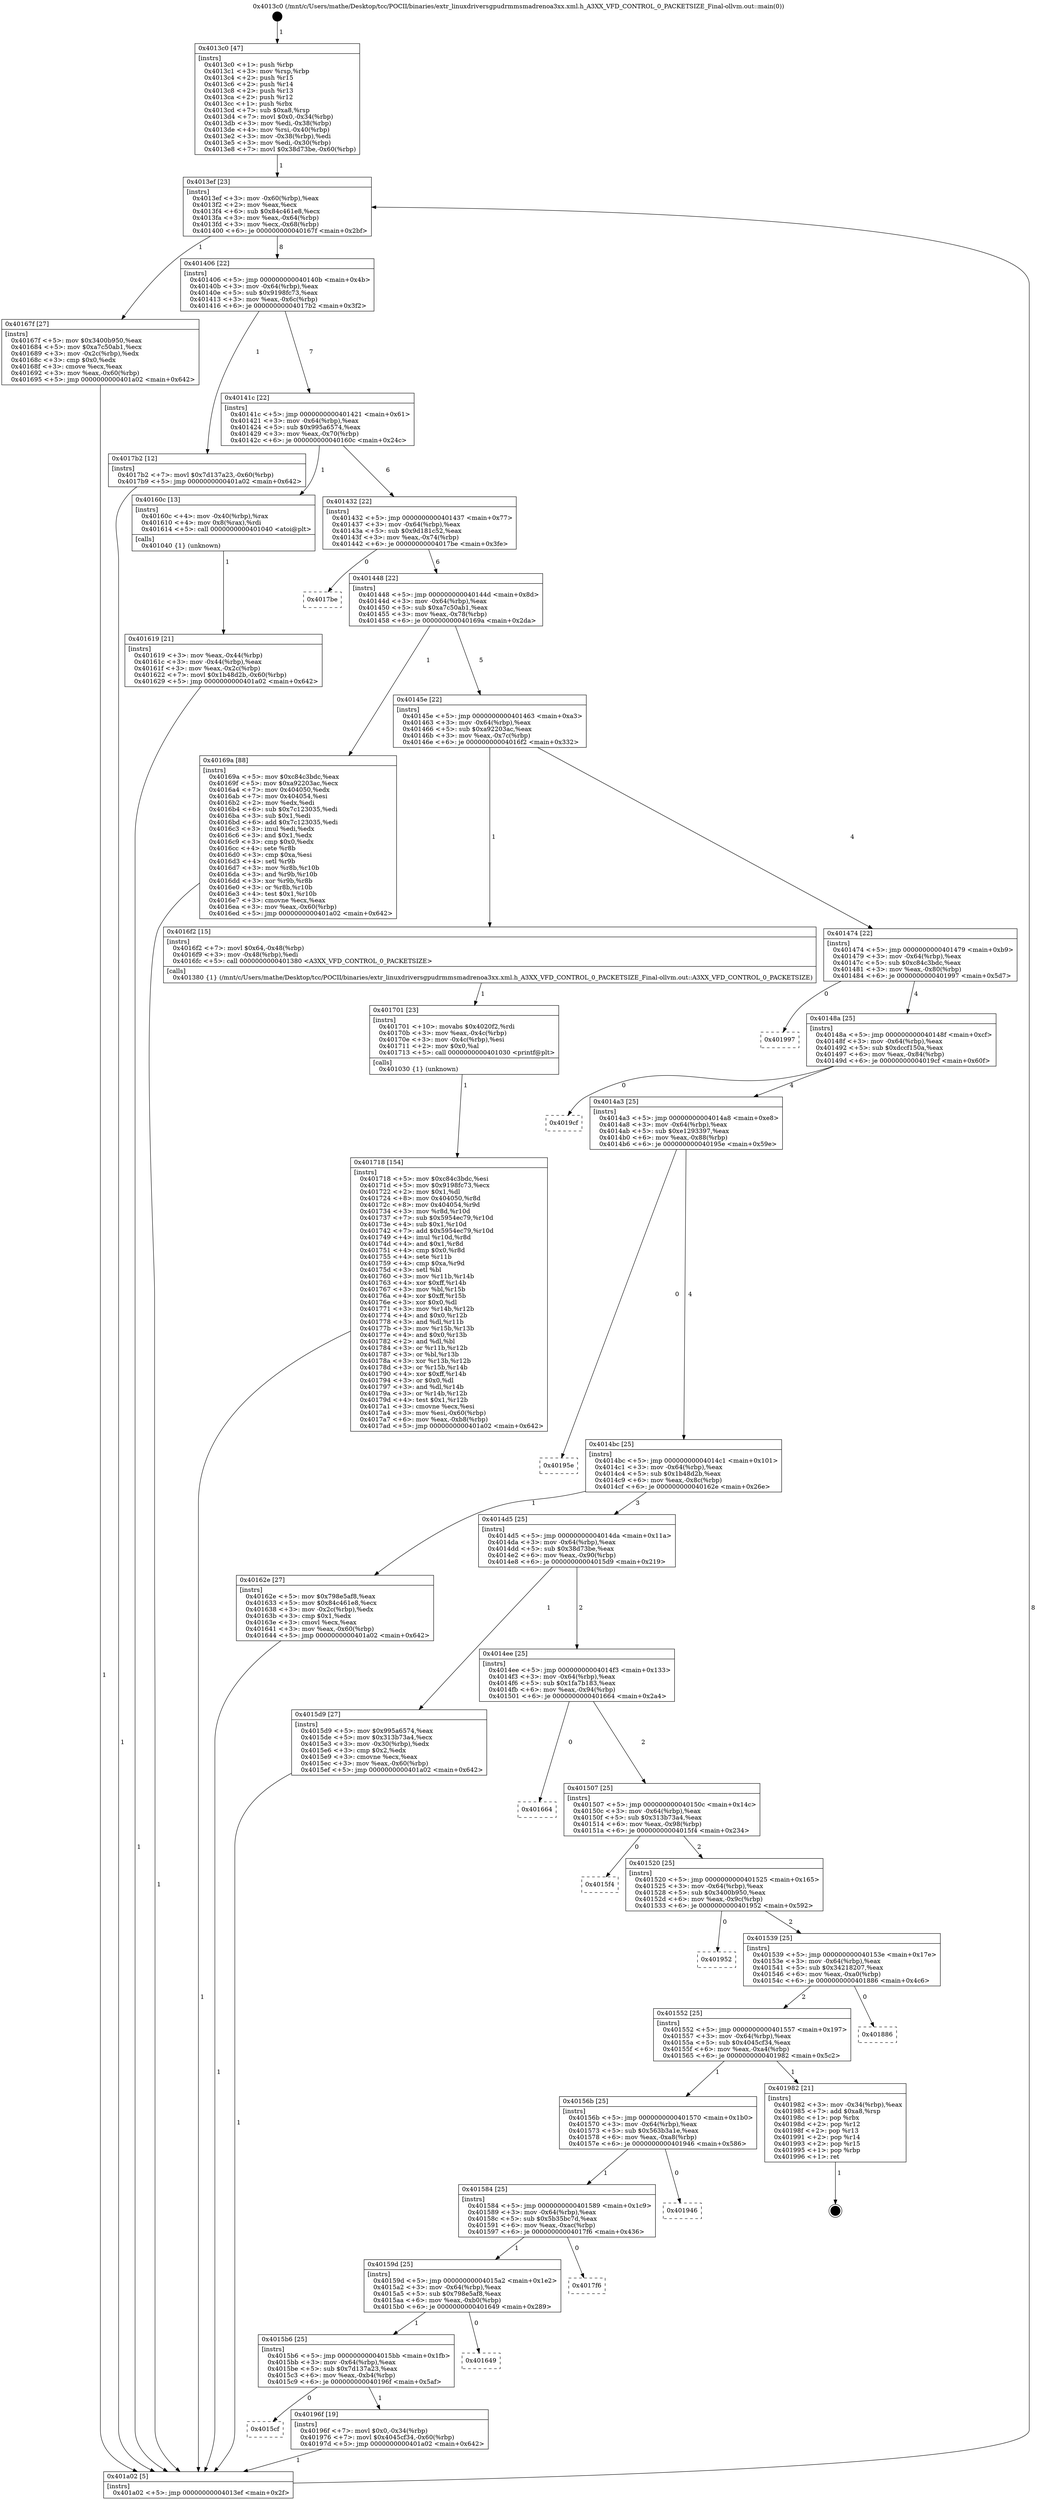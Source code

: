 digraph "0x4013c0" {
  label = "0x4013c0 (/mnt/c/Users/mathe/Desktop/tcc/POCII/binaries/extr_linuxdriversgpudrmmsmadrenoa3xx.xml.h_A3XX_VFD_CONTROL_0_PACKETSIZE_Final-ollvm.out::main(0))"
  labelloc = "t"
  node[shape=record]

  Entry [label="",width=0.3,height=0.3,shape=circle,fillcolor=black,style=filled]
  "0x4013ef" [label="{
     0x4013ef [23]\l
     | [instrs]\l
     &nbsp;&nbsp;0x4013ef \<+3\>: mov -0x60(%rbp),%eax\l
     &nbsp;&nbsp;0x4013f2 \<+2\>: mov %eax,%ecx\l
     &nbsp;&nbsp;0x4013f4 \<+6\>: sub $0x84c461e8,%ecx\l
     &nbsp;&nbsp;0x4013fa \<+3\>: mov %eax,-0x64(%rbp)\l
     &nbsp;&nbsp;0x4013fd \<+3\>: mov %ecx,-0x68(%rbp)\l
     &nbsp;&nbsp;0x401400 \<+6\>: je 000000000040167f \<main+0x2bf\>\l
  }"]
  "0x40167f" [label="{
     0x40167f [27]\l
     | [instrs]\l
     &nbsp;&nbsp;0x40167f \<+5\>: mov $0x3400b950,%eax\l
     &nbsp;&nbsp;0x401684 \<+5\>: mov $0xa7c50ab1,%ecx\l
     &nbsp;&nbsp;0x401689 \<+3\>: mov -0x2c(%rbp),%edx\l
     &nbsp;&nbsp;0x40168c \<+3\>: cmp $0x0,%edx\l
     &nbsp;&nbsp;0x40168f \<+3\>: cmove %ecx,%eax\l
     &nbsp;&nbsp;0x401692 \<+3\>: mov %eax,-0x60(%rbp)\l
     &nbsp;&nbsp;0x401695 \<+5\>: jmp 0000000000401a02 \<main+0x642\>\l
  }"]
  "0x401406" [label="{
     0x401406 [22]\l
     | [instrs]\l
     &nbsp;&nbsp;0x401406 \<+5\>: jmp 000000000040140b \<main+0x4b\>\l
     &nbsp;&nbsp;0x40140b \<+3\>: mov -0x64(%rbp),%eax\l
     &nbsp;&nbsp;0x40140e \<+5\>: sub $0x9198fc73,%eax\l
     &nbsp;&nbsp;0x401413 \<+3\>: mov %eax,-0x6c(%rbp)\l
     &nbsp;&nbsp;0x401416 \<+6\>: je 00000000004017b2 \<main+0x3f2\>\l
  }"]
  Exit [label="",width=0.3,height=0.3,shape=circle,fillcolor=black,style=filled,peripheries=2]
  "0x4017b2" [label="{
     0x4017b2 [12]\l
     | [instrs]\l
     &nbsp;&nbsp;0x4017b2 \<+7\>: movl $0x7d137a23,-0x60(%rbp)\l
     &nbsp;&nbsp;0x4017b9 \<+5\>: jmp 0000000000401a02 \<main+0x642\>\l
  }"]
  "0x40141c" [label="{
     0x40141c [22]\l
     | [instrs]\l
     &nbsp;&nbsp;0x40141c \<+5\>: jmp 0000000000401421 \<main+0x61\>\l
     &nbsp;&nbsp;0x401421 \<+3\>: mov -0x64(%rbp),%eax\l
     &nbsp;&nbsp;0x401424 \<+5\>: sub $0x995a6574,%eax\l
     &nbsp;&nbsp;0x401429 \<+3\>: mov %eax,-0x70(%rbp)\l
     &nbsp;&nbsp;0x40142c \<+6\>: je 000000000040160c \<main+0x24c\>\l
  }"]
  "0x4015cf" [label="{
     0x4015cf\l
  }", style=dashed]
  "0x40160c" [label="{
     0x40160c [13]\l
     | [instrs]\l
     &nbsp;&nbsp;0x40160c \<+4\>: mov -0x40(%rbp),%rax\l
     &nbsp;&nbsp;0x401610 \<+4\>: mov 0x8(%rax),%rdi\l
     &nbsp;&nbsp;0x401614 \<+5\>: call 0000000000401040 \<atoi@plt\>\l
     | [calls]\l
     &nbsp;&nbsp;0x401040 \{1\} (unknown)\l
  }"]
  "0x401432" [label="{
     0x401432 [22]\l
     | [instrs]\l
     &nbsp;&nbsp;0x401432 \<+5\>: jmp 0000000000401437 \<main+0x77\>\l
     &nbsp;&nbsp;0x401437 \<+3\>: mov -0x64(%rbp),%eax\l
     &nbsp;&nbsp;0x40143a \<+5\>: sub $0x9d181c52,%eax\l
     &nbsp;&nbsp;0x40143f \<+3\>: mov %eax,-0x74(%rbp)\l
     &nbsp;&nbsp;0x401442 \<+6\>: je 00000000004017be \<main+0x3fe\>\l
  }"]
  "0x40196f" [label="{
     0x40196f [19]\l
     | [instrs]\l
     &nbsp;&nbsp;0x40196f \<+7\>: movl $0x0,-0x34(%rbp)\l
     &nbsp;&nbsp;0x401976 \<+7\>: movl $0x4045cf34,-0x60(%rbp)\l
     &nbsp;&nbsp;0x40197d \<+5\>: jmp 0000000000401a02 \<main+0x642\>\l
  }"]
  "0x4017be" [label="{
     0x4017be\l
  }", style=dashed]
  "0x401448" [label="{
     0x401448 [22]\l
     | [instrs]\l
     &nbsp;&nbsp;0x401448 \<+5\>: jmp 000000000040144d \<main+0x8d\>\l
     &nbsp;&nbsp;0x40144d \<+3\>: mov -0x64(%rbp),%eax\l
     &nbsp;&nbsp;0x401450 \<+5\>: sub $0xa7c50ab1,%eax\l
     &nbsp;&nbsp;0x401455 \<+3\>: mov %eax,-0x78(%rbp)\l
     &nbsp;&nbsp;0x401458 \<+6\>: je 000000000040169a \<main+0x2da\>\l
  }"]
  "0x4015b6" [label="{
     0x4015b6 [25]\l
     | [instrs]\l
     &nbsp;&nbsp;0x4015b6 \<+5\>: jmp 00000000004015bb \<main+0x1fb\>\l
     &nbsp;&nbsp;0x4015bb \<+3\>: mov -0x64(%rbp),%eax\l
     &nbsp;&nbsp;0x4015be \<+5\>: sub $0x7d137a23,%eax\l
     &nbsp;&nbsp;0x4015c3 \<+6\>: mov %eax,-0xb4(%rbp)\l
     &nbsp;&nbsp;0x4015c9 \<+6\>: je 000000000040196f \<main+0x5af\>\l
  }"]
  "0x40169a" [label="{
     0x40169a [88]\l
     | [instrs]\l
     &nbsp;&nbsp;0x40169a \<+5\>: mov $0xc84c3bdc,%eax\l
     &nbsp;&nbsp;0x40169f \<+5\>: mov $0xa92203ac,%ecx\l
     &nbsp;&nbsp;0x4016a4 \<+7\>: mov 0x404050,%edx\l
     &nbsp;&nbsp;0x4016ab \<+7\>: mov 0x404054,%esi\l
     &nbsp;&nbsp;0x4016b2 \<+2\>: mov %edx,%edi\l
     &nbsp;&nbsp;0x4016b4 \<+6\>: sub $0x7c123035,%edi\l
     &nbsp;&nbsp;0x4016ba \<+3\>: sub $0x1,%edi\l
     &nbsp;&nbsp;0x4016bd \<+6\>: add $0x7c123035,%edi\l
     &nbsp;&nbsp;0x4016c3 \<+3\>: imul %edi,%edx\l
     &nbsp;&nbsp;0x4016c6 \<+3\>: and $0x1,%edx\l
     &nbsp;&nbsp;0x4016c9 \<+3\>: cmp $0x0,%edx\l
     &nbsp;&nbsp;0x4016cc \<+4\>: sete %r8b\l
     &nbsp;&nbsp;0x4016d0 \<+3\>: cmp $0xa,%esi\l
     &nbsp;&nbsp;0x4016d3 \<+4\>: setl %r9b\l
     &nbsp;&nbsp;0x4016d7 \<+3\>: mov %r8b,%r10b\l
     &nbsp;&nbsp;0x4016da \<+3\>: and %r9b,%r10b\l
     &nbsp;&nbsp;0x4016dd \<+3\>: xor %r9b,%r8b\l
     &nbsp;&nbsp;0x4016e0 \<+3\>: or %r8b,%r10b\l
     &nbsp;&nbsp;0x4016e3 \<+4\>: test $0x1,%r10b\l
     &nbsp;&nbsp;0x4016e7 \<+3\>: cmovne %ecx,%eax\l
     &nbsp;&nbsp;0x4016ea \<+3\>: mov %eax,-0x60(%rbp)\l
     &nbsp;&nbsp;0x4016ed \<+5\>: jmp 0000000000401a02 \<main+0x642\>\l
  }"]
  "0x40145e" [label="{
     0x40145e [22]\l
     | [instrs]\l
     &nbsp;&nbsp;0x40145e \<+5\>: jmp 0000000000401463 \<main+0xa3\>\l
     &nbsp;&nbsp;0x401463 \<+3\>: mov -0x64(%rbp),%eax\l
     &nbsp;&nbsp;0x401466 \<+5\>: sub $0xa92203ac,%eax\l
     &nbsp;&nbsp;0x40146b \<+3\>: mov %eax,-0x7c(%rbp)\l
     &nbsp;&nbsp;0x40146e \<+6\>: je 00000000004016f2 \<main+0x332\>\l
  }"]
  "0x401649" [label="{
     0x401649\l
  }", style=dashed]
  "0x4016f2" [label="{
     0x4016f2 [15]\l
     | [instrs]\l
     &nbsp;&nbsp;0x4016f2 \<+7\>: movl $0x64,-0x48(%rbp)\l
     &nbsp;&nbsp;0x4016f9 \<+3\>: mov -0x48(%rbp),%edi\l
     &nbsp;&nbsp;0x4016fc \<+5\>: call 0000000000401380 \<A3XX_VFD_CONTROL_0_PACKETSIZE\>\l
     | [calls]\l
     &nbsp;&nbsp;0x401380 \{1\} (/mnt/c/Users/mathe/Desktop/tcc/POCII/binaries/extr_linuxdriversgpudrmmsmadrenoa3xx.xml.h_A3XX_VFD_CONTROL_0_PACKETSIZE_Final-ollvm.out::A3XX_VFD_CONTROL_0_PACKETSIZE)\l
  }"]
  "0x401474" [label="{
     0x401474 [22]\l
     | [instrs]\l
     &nbsp;&nbsp;0x401474 \<+5\>: jmp 0000000000401479 \<main+0xb9\>\l
     &nbsp;&nbsp;0x401479 \<+3\>: mov -0x64(%rbp),%eax\l
     &nbsp;&nbsp;0x40147c \<+5\>: sub $0xc84c3bdc,%eax\l
     &nbsp;&nbsp;0x401481 \<+3\>: mov %eax,-0x80(%rbp)\l
     &nbsp;&nbsp;0x401484 \<+6\>: je 0000000000401997 \<main+0x5d7\>\l
  }"]
  "0x40159d" [label="{
     0x40159d [25]\l
     | [instrs]\l
     &nbsp;&nbsp;0x40159d \<+5\>: jmp 00000000004015a2 \<main+0x1e2\>\l
     &nbsp;&nbsp;0x4015a2 \<+3\>: mov -0x64(%rbp),%eax\l
     &nbsp;&nbsp;0x4015a5 \<+5\>: sub $0x798e5af8,%eax\l
     &nbsp;&nbsp;0x4015aa \<+6\>: mov %eax,-0xb0(%rbp)\l
     &nbsp;&nbsp;0x4015b0 \<+6\>: je 0000000000401649 \<main+0x289\>\l
  }"]
  "0x401997" [label="{
     0x401997\l
  }", style=dashed]
  "0x40148a" [label="{
     0x40148a [25]\l
     | [instrs]\l
     &nbsp;&nbsp;0x40148a \<+5\>: jmp 000000000040148f \<main+0xcf\>\l
     &nbsp;&nbsp;0x40148f \<+3\>: mov -0x64(%rbp),%eax\l
     &nbsp;&nbsp;0x401492 \<+5\>: sub $0xdccf150a,%eax\l
     &nbsp;&nbsp;0x401497 \<+6\>: mov %eax,-0x84(%rbp)\l
     &nbsp;&nbsp;0x40149d \<+6\>: je 00000000004019cf \<main+0x60f\>\l
  }"]
  "0x4017f6" [label="{
     0x4017f6\l
  }", style=dashed]
  "0x4019cf" [label="{
     0x4019cf\l
  }", style=dashed]
  "0x4014a3" [label="{
     0x4014a3 [25]\l
     | [instrs]\l
     &nbsp;&nbsp;0x4014a3 \<+5\>: jmp 00000000004014a8 \<main+0xe8\>\l
     &nbsp;&nbsp;0x4014a8 \<+3\>: mov -0x64(%rbp),%eax\l
     &nbsp;&nbsp;0x4014ab \<+5\>: sub $0xe1293397,%eax\l
     &nbsp;&nbsp;0x4014b0 \<+6\>: mov %eax,-0x88(%rbp)\l
     &nbsp;&nbsp;0x4014b6 \<+6\>: je 000000000040195e \<main+0x59e\>\l
  }"]
  "0x401584" [label="{
     0x401584 [25]\l
     | [instrs]\l
     &nbsp;&nbsp;0x401584 \<+5\>: jmp 0000000000401589 \<main+0x1c9\>\l
     &nbsp;&nbsp;0x401589 \<+3\>: mov -0x64(%rbp),%eax\l
     &nbsp;&nbsp;0x40158c \<+5\>: sub $0x5b35bc7d,%eax\l
     &nbsp;&nbsp;0x401591 \<+6\>: mov %eax,-0xac(%rbp)\l
     &nbsp;&nbsp;0x401597 \<+6\>: je 00000000004017f6 \<main+0x436\>\l
  }"]
  "0x40195e" [label="{
     0x40195e\l
  }", style=dashed]
  "0x4014bc" [label="{
     0x4014bc [25]\l
     | [instrs]\l
     &nbsp;&nbsp;0x4014bc \<+5\>: jmp 00000000004014c1 \<main+0x101\>\l
     &nbsp;&nbsp;0x4014c1 \<+3\>: mov -0x64(%rbp),%eax\l
     &nbsp;&nbsp;0x4014c4 \<+5\>: sub $0x1b48d2b,%eax\l
     &nbsp;&nbsp;0x4014c9 \<+6\>: mov %eax,-0x8c(%rbp)\l
     &nbsp;&nbsp;0x4014cf \<+6\>: je 000000000040162e \<main+0x26e\>\l
  }"]
  "0x401946" [label="{
     0x401946\l
  }", style=dashed]
  "0x40162e" [label="{
     0x40162e [27]\l
     | [instrs]\l
     &nbsp;&nbsp;0x40162e \<+5\>: mov $0x798e5af8,%eax\l
     &nbsp;&nbsp;0x401633 \<+5\>: mov $0x84c461e8,%ecx\l
     &nbsp;&nbsp;0x401638 \<+3\>: mov -0x2c(%rbp),%edx\l
     &nbsp;&nbsp;0x40163b \<+3\>: cmp $0x1,%edx\l
     &nbsp;&nbsp;0x40163e \<+3\>: cmovl %ecx,%eax\l
     &nbsp;&nbsp;0x401641 \<+3\>: mov %eax,-0x60(%rbp)\l
     &nbsp;&nbsp;0x401644 \<+5\>: jmp 0000000000401a02 \<main+0x642\>\l
  }"]
  "0x4014d5" [label="{
     0x4014d5 [25]\l
     | [instrs]\l
     &nbsp;&nbsp;0x4014d5 \<+5\>: jmp 00000000004014da \<main+0x11a\>\l
     &nbsp;&nbsp;0x4014da \<+3\>: mov -0x64(%rbp),%eax\l
     &nbsp;&nbsp;0x4014dd \<+5\>: sub $0x38d73be,%eax\l
     &nbsp;&nbsp;0x4014e2 \<+6\>: mov %eax,-0x90(%rbp)\l
     &nbsp;&nbsp;0x4014e8 \<+6\>: je 00000000004015d9 \<main+0x219\>\l
  }"]
  "0x40156b" [label="{
     0x40156b [25]\l
     | [instrs]\l
     &nbsp;&nbsp;0x40156b \<+5\>: jmp 0000000000401570 \<main+0x1b0\>\l
     &nbsp;&nbsp;0x401570 \<+3\>: mov -0x64(%rbp),%eax\l
     &nbsp;&nbsp;0x401573 \<+5\>: sub $0x563b3a1e,%eax\l
     &nbsp;&nbsp;0x401578 \<+6\>: mov %eax,-0xa8(%rbp)\l
     &nbsp;&nbsp;0x40157e \<+6\>: je 0000000000401946 \<main+0x586\>\l
  }"]
  "0x4015d9" [label="{
     0x4015d9 [27]\l
     | [instrs]\l
     &nbsp;&nbsp;0x4015d9 \<+5\>: mov $0x995a6574,%eax\l
     &nbsp;&nbsp;0x4015de \<+5\>: mov $0x313b73a4,%ecx\l
     &nbsp;&nbsp;0x4015e3 \<+3\>: mov -0x30(%rbp),%edx\l
     &nbsp;&nbsp;0x4015e6 \<+3\>: cmp $0x2,%edx\l
     &nbsp;&nbsp;0x4015e9 \<+3\>: cmovne %ecx,%eax\l
     &nbsp;&nbsp;0x4015ec \<+3\>: mov %eax,-0x60(%rbp)\l
     &nbsp;&nbsp;0x4015ef \<+5\>: jmp 0000000000401a02 \<main+0x642\>\l
  }"]
  "0x4014ee" [label="{
     0x4014ee [25]\l
     | [instrs]\l
     &nbsp;&nbsp;0x4014ee \<+5\>: jmp 00000000004014f3 \<main+0x133\>\l
     &nbsp;&nbsp;0x4014f3 \<+3\>: mov -0x64(%rbp),%eax\l
     &nbsp;&nbsp;0x4014f6 \<+5\>: sub $0x1fa7b183,%eax\l
     &nbsp;&nbsp;0x4014fb \<+6\>: mov %eax,-0x94(%rbp)\l
     &nbsp;&nbsp;0x401501 \<+6\>: je 0000000000401664 \<main+0x2a4\>\l
  }"]
  "0x401a02" [label="{
     0x401a02 [5]\l
     | [instrs]\l
     &nbsp;&nbsp;0x401a02 \<+5\>: jmp 00000000004013ef \<main+0x2f\>\l
  }"]
  "0x4013c0" [label="{
     0x4013c0 [47]\l
     | [instrs]\l
     &nbsp;&nbsp;0x4013c0 \<+1\>: push %rbp\l
     &nbsp;&nbsp;0x4013c1 \<+3\>: mov %rsp,%rbp\l
     &nbsp;&nbsp;0x4013c4 \<+2\>: push %r15\l
     &nbsp;&nbsp;0x4013c6 \<+2\>: push %r14\l
     &nbsp;&nbsp;0x4013c8 \<+2\>: push %r13\l
     &nbsp;&nbsp;0x4013ca \<+2\>: push %r12\l
     &nbsp;&nbsp;0x4013cc \<+1\>: push %rbx\l
     &nbsp;&nbsp;0x4013cd \<+7\>: sub $0xa8,%rsp\l
     &nbsp;&nbsp;0x4013d4 \<+7\>: movl $0x0,-0x34(%rbp)\l
     &nbsp;&nbsp;0x4013db \<+3\>: mov %edi,-0x38(%rbp)\l
     &nbsp;&nbsp;0x4013de \<+4\>: mov %rsi,-0x40(%rbp)\l
     &nbsp;&nbsp;0x4013e2 \<+3\>: mov -0x38(%rbp),%edi\l
     &nbsp;&nbsp;0x4013e5 \<+3\>: mov %edi,-0x30(%rbp)\l
     &nbsp;&nbsp;0x4013e8 \<+7\>: movl $0x38d73be,-0x60(%rbp)\l
  }"]
  "0x401619" [label="{
     0x401619 [21]\l
     | [instrs]\l
     &nbsp;&nbsp;0x401619 \<+3\>: mov %eax,-0x44(%rbp)\l
     &nbsp;&nbsp;0x40161c \<+3\>: mov -0x44(%rbp),%eax\l
     &nbsp;&nbsp;0x40161f \<+3\>: mov %eax,-0x2c(%rbp)\l
     &nbsp;&nbsp;0x401622 \<+7\>: movl $0x1b48d2b,-0x60(%rbp)\l
     &nbsp;&nbsp;0x401629 \<+5\>: jmp 0000000000401a02 \<main+0x642\>\l
  }"]
  "0x401701" [label="{
     0x401701 [23]\l
     | [instrs]\l
     &nbsp;&nbsp;0x401701 \<+10\>: movabs $0x4020f2,%rdi\l
     &nbsp;&nbsp;0x40170b \<+3\>: mov %eax,-0x4c(%rbp)\l
     &nbsp;&nbsp;0x40170e \<+3\>: mov -0x4c(%rbp),%esi\l
     &nbsp;&nbsp;0x401711 \<+2\>: mov $0x0,%al\l
     &nbsp;&nbsp;0x401713 \<+5\>: call 0000000000401030 \<printf@plt\>\l
     | [calls]\l
     &nbsp;&nbsp;0x401030 \{1\} (unknown)\l
  }"]
  "0x401718" [label="{
     0x401718 [154]\l
     | [instrs]\l
     &nbsp;&nbsp;0x401718 \<+5\>: mov $0xc84c3bdc,%esi\l
     &nbsp;&nbsp;0x40171d \<+5\>: mov $0x9198fc73,%ecx\l
     &nbsp;&nbsp;0x401722 \<+2\>: mov $0x1,%dl\l
     &nbsp;&nbsp;0x401724 \<+8\>: mov 0x404050,%r8d\l
     &nbsp;&nbsp;0x40172c \<+8\>: mov 0x404054,%r9d\l
     &nbsp;&nbsp;0x401734 \<+3\>: mov %r8d,%r10d\l
     &nbsp;&nbsp;0x401737 \<+7\>: sub $0x5954ec79,%r10d\l
     &nbsp;&nbsp;0x40173e \<+4\>: sub $0x1,%r10d\l
     &nbsp;&nbsp;0x401742 \<+7\>: add $0x5954ec79,%r10d\l
     &nbsp;&nbsp;0x401749 \<+4\>: imul %r10d,%r8d\l
     &nbsp;&nbsp;0x40174d \<+4\>: and $0x1,%r8d\l
     &nbsp;&nbsp;0x401751 \<+4\>: cmp $0x0,%r8d\l
     &nbsp;&nbsp;0x401755 \<+4\>: sete %r11b\l
     &nbsp;&nbsp;0x401759 \<+4\>: cmp $0xa,%r9d\l
     &nbsp;&nbsp;0x40175d \<+3\>: setl %bl\l
     &nbsp;&nbsp;0x401760 \<+3\>: mov %r11b,%r14b\l
     &nbsp;&nbsp;0x401763 \<+4\>: xor $0xff,%r14b\l
     &nbsp;&nbsp;0x401767 \<+3\>: mov %bl,%r15b\l
     &nbsp;&nbsp;0x40176a \<+4\>: xor $0xff,%r15b\l
     &nbsp;&nbsp;0x40176e \<+3\>: xor $0x0,%dl\l
     &nbsp;&nbsp;0x401771 \<+3\>: mov %r14b,%r12b\l
     &nbsp;&nbsp;0x401774 \<+4\>: and $0x0,%r12b\l
     &nbsp;&nbsp;0x401778 \<+3\>: and %dl,%r11b\l
     &nbsp;&nbsp;0x40177b \<+3\>: mov %r15b,%r13b\l
     &nbsp;&nbsp;0x40177e \<+4\>: and $0x0,%r13b\l
     &nbsp;&nbsp;0x401782 \<+2\>: and %dl,%bl\l
     &nbsp;&nbsp;0x401784 \<+3\>: or %r11b,%r12b\l
     &nbsp;&nbsp;0x401787 \<+3\>: or %bl,%r13b\l
     &nbsp;&nbsp;0x40178a \<+3\>: xor %r13b,%r12b\l
     &nbsp;&nbsp;0x40178d \<+3\>: or %r15b,%r14b\l
     &nbsp;&nbsp;0x401790 \<+4\>: xor $0xff,%r14b\l
     &nbsp;&nbsp;0x401794 \<+3\>: or $0x0,%dl\l
     &nbsp;&nbsp;0x401797 \<+3\>: and %dl,%r14b\l
     &nbsp;&nbsp;0x40179a \<+3\>: or %r14b,%r12b\l
     &nbsp;&nbsp;0x40179d \<+4\>: test $0x1,%r12b\l
     &nbsp;&nbsp;0x4017a1 \<+3\>: cmovne %ecx,%esi\l
     &nbsp;&nbsp;0x4017a4 \<+3\>: mov %esi,-0x60(%rbp)\l
     &nbsp;&nbsp;0x4017a7 \<+6\>: mov %eax,-0xb8(%rbp)\l
     &nbsp;&nbsp;0x4017ad \<+5\>: jmp 0000000000401a02 \<main+0x642\>\l
  }"]
  "0x401982" [label="{
     0x401982 [21]\l
     | [instrs]\l
     &nbsp;&nbsp;0x401982 \<+3\>: mov -0x34(%rbp),%eax\l
     &nbsp;&nbsp;0x401985 \<+7\>: add $0xa8,%rsp\l
     &nbsp;&nbsp;0x40198c \<+1\>: pop %rbx\l
     &nbsp;&nbsp;0x40198d \<+2\>: pop %r12\l
     &nbsp;&nbsp;0x40198f \<+2\>: pop %r13\l
     &nbsp;&nbsp;0x401991 \<+2\>: pop %r14\l
     &nbsp;&nbsp;0x401993 \<+2\>: pop %r15\l
     &nbsp;&nbsp;0x401995 \<+1\>: pop %rbp\l
     &nbsp;&nbsp;0x401996 \<+1\>: ret\l
  }"]
  "0x401664" [label="{
     0x401664\l
  }", style=dashed]
  "0x401507" [label="{
     0x401507 [25]\l
     | [instrs]\l
     &nbsp;&nbsp;0x401507 \<+5\>: jmp 000000000040150c \<main+0x14c\>\l
     &nbsp;&nbsp;0x40150c \<+3\>: mov -0x64(%rbp),%eax\l
     &nbsp;&nbsp;0x40150f \<+5\>: sub $0x313b73a4,%eax\l
     &nbsp;&nbsp;0x401514 \<+6\>: mov %eax,-0x98(%rbp)\l
     &nbsp;&nbsp;0x40151a \<+6\>: je 00000000004015f4 \<main+0x234\>\l
  }"]
  "0x401552" [label="{
     0x401552 [25]\l
     | [instrs]\l
     &nbsp;&nbsp;0x401552 \<+5\>: jmp 0000000000401557 \<main+0x197\>\l
     &nbsp;&nbsp;0x401557 \<+3\>: mov -0x64(%rbp),%eax\l
     &nbsp;&nbsp;0x40155a \<+5\>: sub $0x4045cf34,%eax\l
     &nbsp;&nbsp;0x40155f \<+6\>: mov %eax,-0xa4(%rbp)\l
     &nbsp;&nbsp;0x401565 \<+6\>: je 0000000000401982 \<main+0x5c2\>\l
  }"]
  "0x4015f4" [label="{
     0x4015f4\l
  }", style=dashed]
  "0x401520" [label="{
     0x401520 [25]\l
     | [instrs]\l
     &nbsp;&nbsp;0x401520 \<+5\>: jmp 0000000000401525 \<main+0x165\>\l
     &nbsp;&nbsp;0x401525 \<+3\>: mov -0x64(%rbp),%eax\l
     &nbsp;&nbsp;0x401528 \<+5\>: sub $0x3400b950,%eax\l
     &nbsp;&nbsp;0x40152d \<+6\>: mov %eax,-0x9c(%rbp)\l
     &nbsp;&nbsp;0x401533 \<+6\>: je 0000000000401952 \<main+0x592\>\l
  }"]
  "0x401886" [label="{
     0x401886\l
  }", style=dashed]
  "0x401952" [label="{
     0x401952\l
  }", style=dashed]
  "0x401539" [label="{
     0x401539 [25]\l
     | [instrs]\l
     &nbsp;&nbsp;0x401539 \<+5\>: jmp 000000000040153e \<main+0x17e\>\l
     &nbsp;&nbsp;0x40153e \<+3\>: mov -0x64(%rbp),%eax\l
     &nbsp;&nbsp;0x401541 \<+5\>: sub $0x34218207,%eax\l
     &nbsp;&nbsp;0x401546 \<+6\>: mov %eax,-0xa0(%rbp)\l
     &nbsp;&nbsp;0x40154c \<+6\>: je 0000000000401886 \<main+0x4c6\>\l
  }"]
  Entry -> "0x4013c0" [label=" 1"]
  "0x4013ef" -> "0x40167f" [label=" 1"]
  "0x4013ef" -> "0x401406" [label=" 8"]
  "0x401982" -> Exit [label=" 1"]
  "0x401406" -> "0x4017b2" [label=" 1"]
  "0x401406" -> "0x40141c" [label=" 7"]
  "0x40196f" -> "0x401a02" [label=" 1"]
  "0x40141c" -> "0x40160c" [label=" 1"]
  "0x40141c" -> "0x401432" [label=" 6"]
  "0x4015b6" -> "0x4015cf" [label=" 0"]
  "0x401432" -> "0x4017be" [label=" 0"]
  "0x401432" -> "0x401448" [label=" 6"]
  "0x4015b6" -> "0x40196f" [label=" 1"]
  "0x401448" -> "0x40169a" [label=" 1"]
  "0x401448" -> "0x40145e" [label=" 5"]
  "0x40159d" -> "0x4015b6" [label=" 1"]
  "0x40145e" -> "0x4016f2" [label=" 1"]
  "0x40145e" -> "0x401474" [label=" 4"]
  "0x40159d" -> "0x401649" [label=" 0"]
  "0x401474" -> "0x401997" [label=" 0"]
  "0x401474" -> "0x40148a" [label=" 4"]
  "0x401584" -> "0x40159d" [label=" 1"]
  "0x40148a" -> "0x4019cf" [label=" 0"]
  "0x40148a" -> "0x4014a3" [label=" 4"]
  "0x401584" -> "0x4017f6" [label=" 0"]
  "0x4014a3" -> "0x40195e" [label=" 0"]
  "0x4014a3" -> "0x4014bc" [label=" 4"]
  "0x40156b" -> "0x401584" [label=" 1"]
  "0x4014bc" -> "0x40162e" [label=" 1"]
  "0x4014bc" -> "0x4014d5" [label=" 3"]
  "0x40156b" -> "0x401946" [label=" 0"]
  "0x4014d5" -> "0x4015d9" [label=" 1"]
  "0x4014d5" -> "0x4014ee" [label=" 2"]
  "0x4015d9" -> "0x401a02" [label=" 1"]
  "0x4013c0" -> "0x4013ef" [label=" 1"]
  "0x401a02" -> "0x4013ef" [label=" 8"]
  "0x40160c" -> "0x401619" [label=" 1"]
  "0x401619" -> "0x401a02" [label=" 1"]
  "0x40162e" -> "0x401a02" [label=" 1"]
  "0x40167f" -> "0x401a02" [label=" 1"]
  "0x40169a" -> "0x401a02" [label=" 1"]
  "0x4016f2" -> "0x401701" [label=" 1"]
  "0x401701" -> "0x401718" [label=" 1"]
  "0x401718" -> "0x401a02" [label=" 1"]
  "0x4017b2" -> "0x401a02" [label=" 1"]
  "0x401552" -> "0x40156b" [label=" 1"]
  "0x4014ee" -> "0x401664" [label=" 0"]
  "0x4014ee" -> "0x401507" [label=" 2"]
  "0x401552" -> "0x401982" [label=" 1"]
  "0x401507" -> "0x4015f4" [label=" 0"]
  "0x401507" -> "0x401520" [label=" 2"]
  "0x401539" -> "0x401552" [label=" 2"]
  "0x401520" -> "0x401952" [label=" 0"]
  "0x401520" -> "0x401539" [label=" 2"]
  "0x401539" -> "0x401886" [label=" 0"]
}
